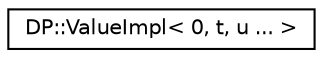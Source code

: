 digraph "Graphical Class Hierarchy"
{
 // LATEX_PDF_SIZE
  edge [fontname="Helvetica",fontsize="10",labelfontname="Helvetica",labelfontsize="10"];
  node [fontname="Helvetica",fontsize="10",shape=record];
  rankdir="LR";
  Node0 [label="DP::ValueImpl\< 0, t, u ... \>",height=0.2,width=0.4,color="black", fillcolor="white", style="filled",URL="$d0/d0f/structDP_1_1ValueImpl_3_010_00_01t_00_01u_01_8_8_8_01_4.html",tooltip=" "];
}
